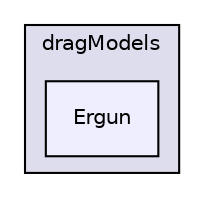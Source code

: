digraph "applications/solvers/multiphase/multiphaseEulerFoam/interfacialModels/dragModels/Ergun" {
  bgcolor=transparent;
  compound=true
  node [ fontsize="10", fontname="Helvetica"];
  edge [ labelfontsize="10", labelfontname="Helvetica"];
  subgraph clusterdir_45e67d80f3fa79e6c6d32b95e41cd9a4 {
    graph [ bgcolor="#ddddee", pencolor="black", label="dragModels" fontname="Helvetica", fontsize="10", URL="dir_45e67d80f3fa79e6c6d32b95e41cd9a4.html"]
  dir_4ba6869695401ad29328c3efe2e04dbc [shape=box, label="Ergun", style="filled", fillcolor="#eeeeff", pencolor="black", URL="dir_4ba6869695401ad29328c3efe2e04dbc.html"];
  }
}
